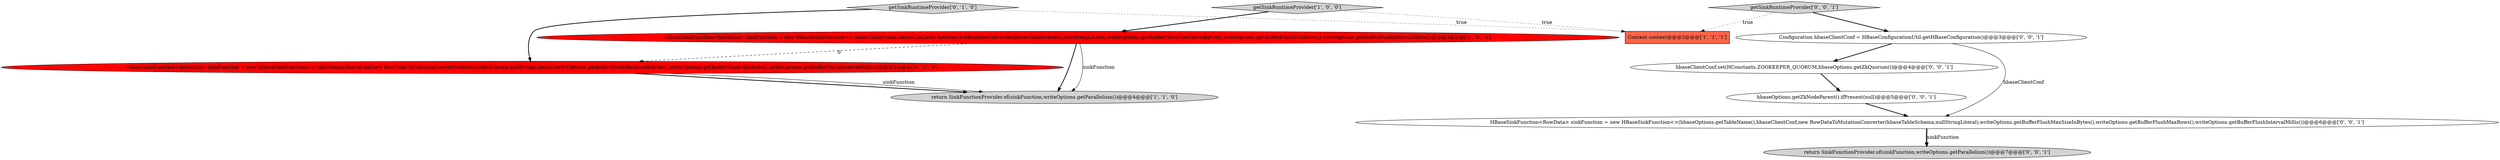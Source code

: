 digraph {
1 [style = filled, label = "return SinkFunctionProvider.of(sinkFunction,writeOptions.getParallelism())@@@4@@@['1', '1', '0']", fillcolor = lightgray, shape = ellipse image = "AAA0AAABBB1BBB"];
6 [style = filled, label = "hbaseClientConf.set(HConstants.ZOOKEEPER_QUORUM,hbaseOptions.getZkQuorum())@@@4@@@['0', '0', '1']", fillcolor = white, shape = ellipse image = "AAA0AAABBB3BBB"];
9 [style = filled, label = "getSinkRuntimeProvider['0', '0', '1']", fillcolor = lightgray, shape = diamond image = "AAA0AAABBB3BBB"];
7 [style = filled, label = "HBaseSinkFunction<RowData> sinkFunction = new HBaseSinkFunction<>(hbaseOptions.getTableName(),hbaseClientConf,new RowDataToMutationConverter(hbaseTableSchema,nullStringLiteral),writeOptions.getBufferFlushMaxSizeInBytes(),writeOptions.getBufferFlushMaxRows(),writeOptions.getBufferFlushIntervalMillis())@@@6@@@['0', '0', '1']", fillcolor = white, shape = ellipse image = "AAA0AAABBB3BBB"];
4 [style = filled, label = "HBaseSinkFunction<RowData> sinkFunction = new HBaseSinkFunction<>(tableName,hbaseConf,new RowDataToMutationConverter(hbaseTableSchema,nullStringLiteral),writeOptions.getBufferFlushMaxSizeInBytes(),writeOptions.getBufferFlushMaxRows(),writeOptions.getBufferFlushIntervalMillis())@@@3@@@['0', '1', '0']", fillcolor = red, shape = ellipse image = "AAA1AAABBB2BBB"];
8 [style = filled, label = "return SinkFunctionProvider.of(sinkFunction,writeOptions.getParallelism())@@@7@@@['0', '0', '1']", fillcolor = lightgray, shape = ellipse image = "AAA0AAABBB3BBB"];
3 [style = filled, label = "getSinkRuntimeProvider['1', '0', '0']", fillcolor = lightgray, shape = diamond image = "AAA0AAABBB1BBB"];
2 [style = filled, label = "HBaseSinkFunction<RowData> sinkFunction = new HBaseSinkFunction<>(hbaseTableName,hbaseConf,new RowDataToMutationConverter(hbaseTableSchema,nullStringLiteral),writeOptions.getBufferFlushMaxSizeInBytes(),writeOptions.getBufferFlushMaxRows(),writeOptions.getBufferFlushIntervalMillis())@@@3@@@['1', '0', '0']", fillcolor = red, shape = ellipse image = "AAA1AAABBB1BBB"];
0 [style = filled, label = "Context context@@@2@@@['1', '1', '1']", fillcolor = tomato, shape = box image = "AAA0AAABBB1BBB"];
5 [style = filled, label = "getSinkRuntimeProvider['0', '1', '0']", fillcolor = lightgray, shape = diamond image = "AAA0AAABBB2BBB"];
11 [style = filled, label = "hbaseOptions.getZkNodeParent().ifPresent(null)@@@5@@@['0', '0', '1']", fillcolor = white, shape = ellipse image = "AAA0AAABBB3BBB"];
10 [style = filled, label = "Configuration hbaseClientConf = HBaseConfigurationUtil.getHBaseConfiguration()@@@3@@@['0', '0', '1']", fillcolor = white, shape = ellipse image = "AAA0AAABBB3BBB"];
4->1 [style = bold, label=""];
5->4 [style = bold, label=""];
11->7 [style = bold, label=""];
9->0 [style = dotted, label="true"];
5->0 [style = dotted, label="true"];
9->10 [style = bold, label=""];
10->7 [style = solid, label="hbaseClientConf"];
3->2 [style = bold, label=""];
7->8 [style = bold, label=""];
10->6 [style = bold, label=""];
4->1 [style = solid, label="sinkFunction"];
2->1 [style = solid, label="sinkFunction"];
7->8 [style = solid, label="sinkFunction"];
2->1 [style = bold, label=""];
6->11 [style = bold, label=""];
2->4 [style = dashed, label="0"];
3->0 [style = dotted, label="true"];
}
